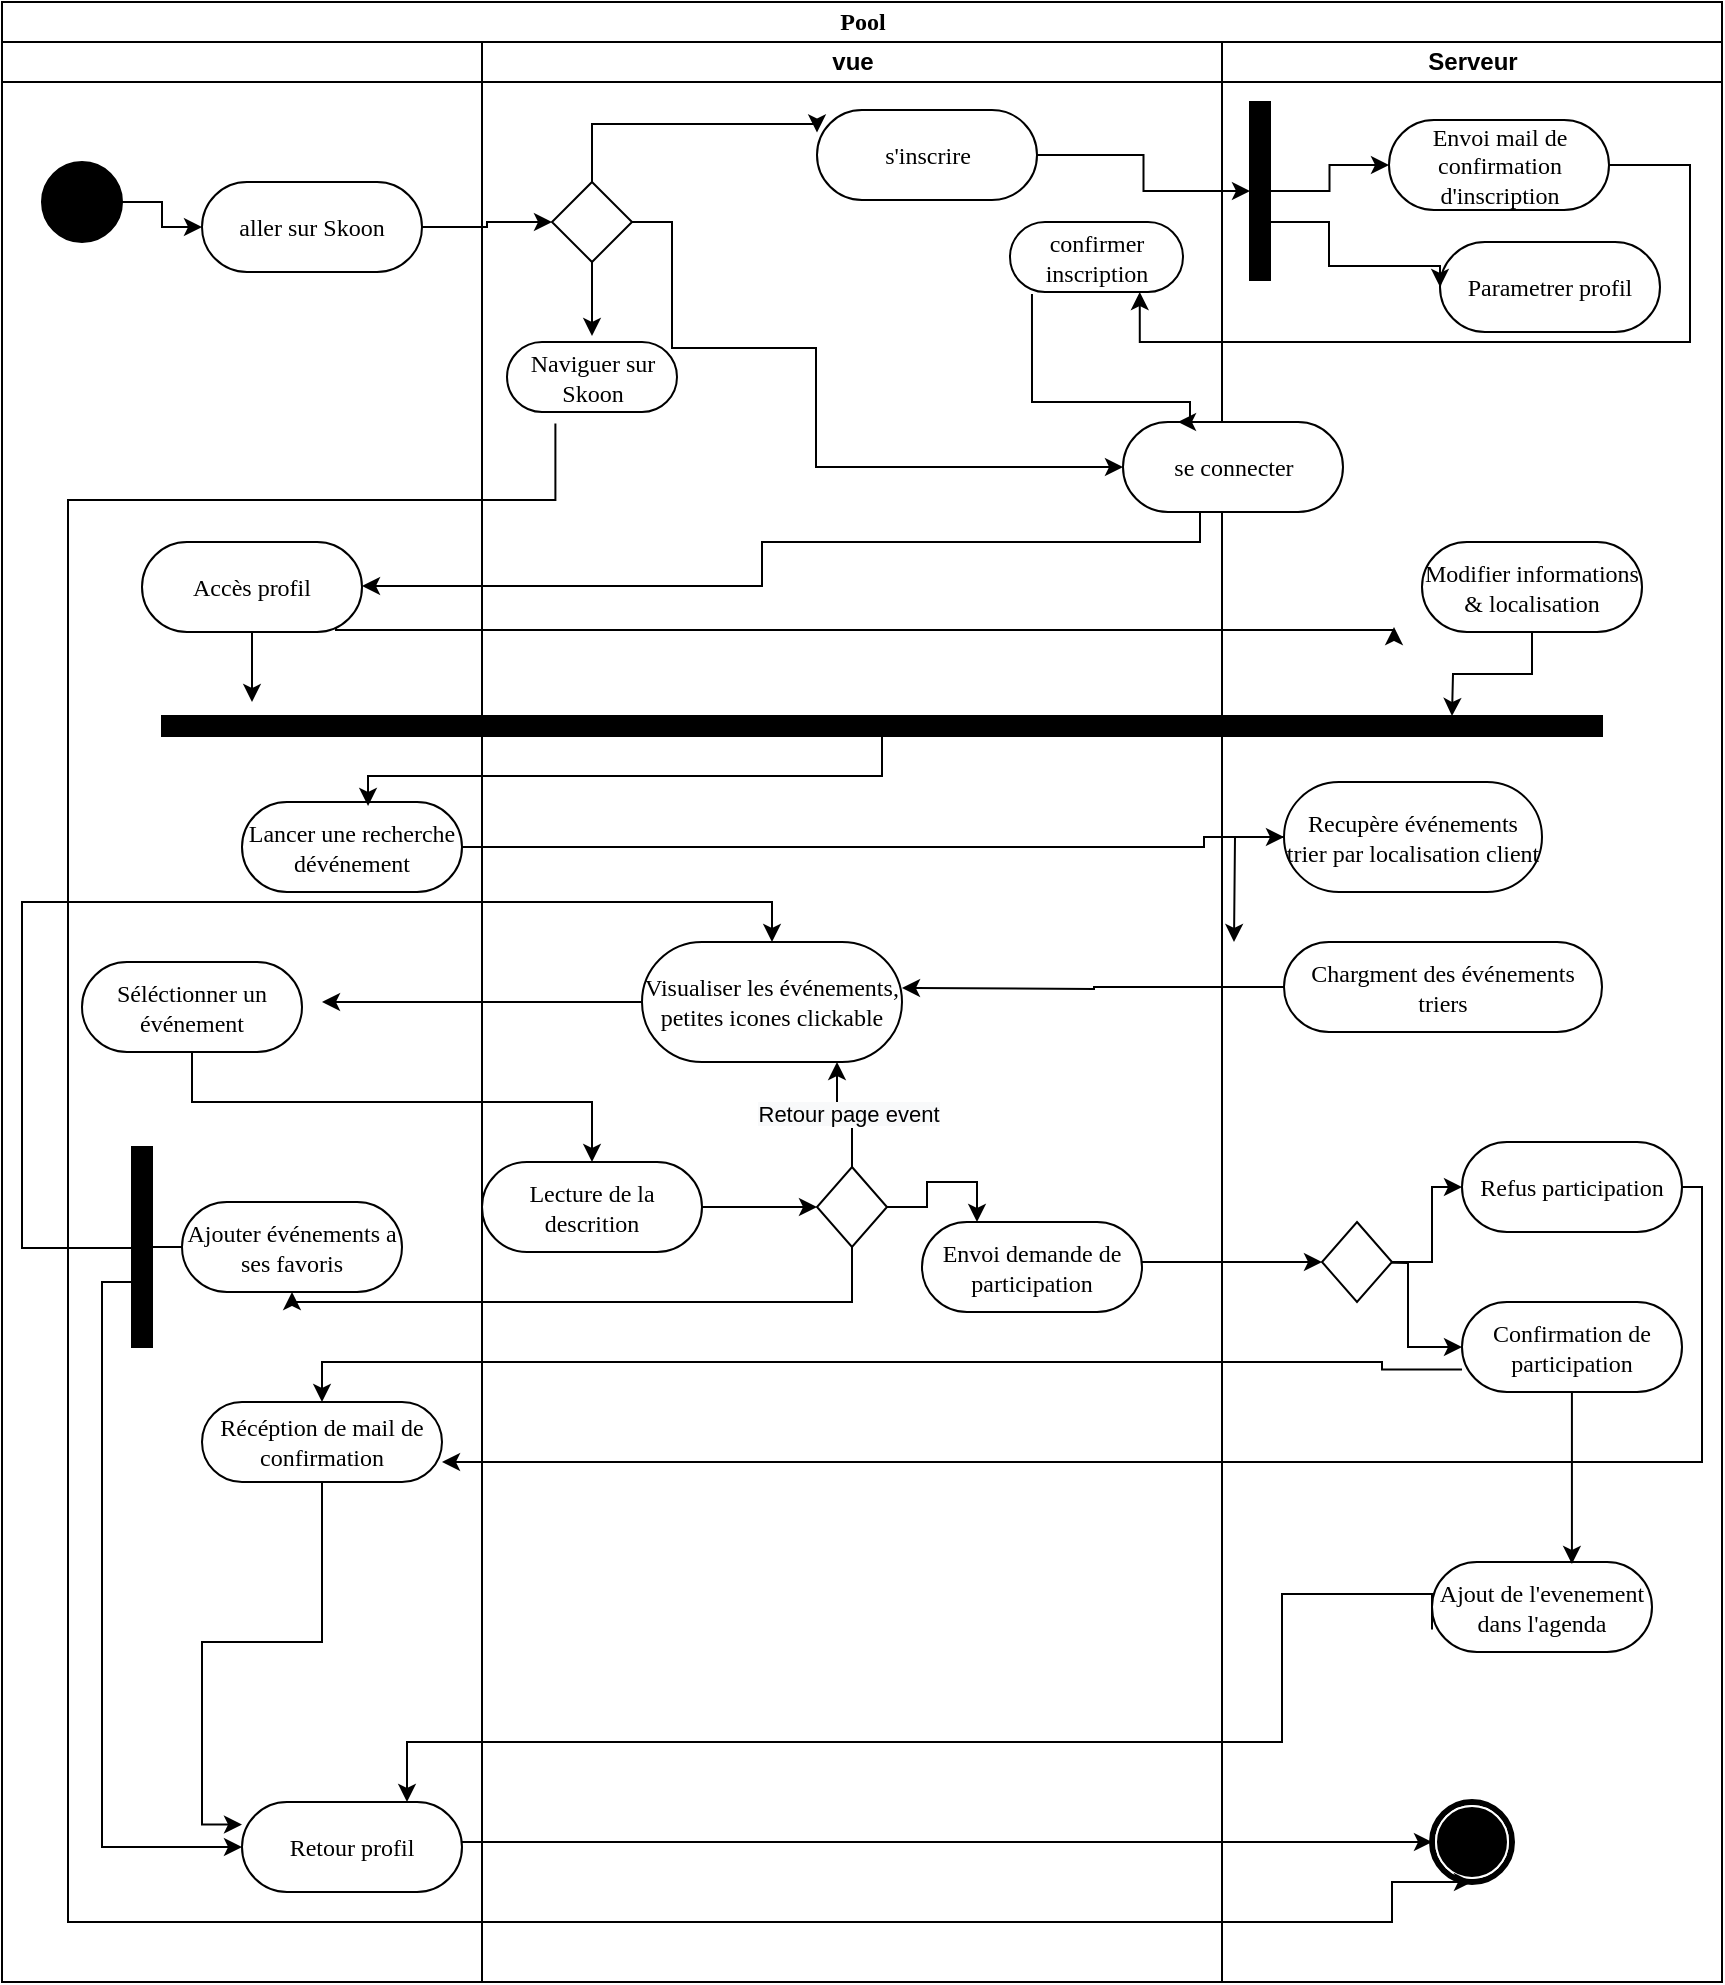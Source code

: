 <mxfile version="14.4.3" type="device"><diagram name="Page-1" id="0783ab3e-0a74-02c8-0abd-f7b4e66b4bec"><mxGraphModel dx="1320" dy="544" grid="1" gridSize="10" guides="1" tooltips="1" connect="1" arrows="1" fold="1" page="1" pageScale="1" pageWidth="850" pageHeight="1100" background="#ffffff" math="0" shadow="0"><root><mxCell id="0"/><mxCell id="1" parent="0"/><mxCell id="1c1d494c118603dd-1" value="Pool" style="swimlane;html=1;childLayout=stackLayout;startSize=20;rounded=0;shadow=0;comic=0;labelBackgroundColor=none;strokeWidth=1;fontFamily=Verdana;fontSize=12;align=center;" parent="1" vertex="1"><mxGeometry x="30" y="20" width="860" height="990" as="geometry"/></mxCell><mxCell id="1c1d494c118603dd-2" value="CLient" style="swimlane;html=1;startSize=20;" parent="1c1d494c118603dd-1" vertex="1"><mxGeometry y="20" width="610" height="970" as="geometry"/></mxCell><mxCell id="1c1d494c118603dd-3" value="vue" style="swimlane;html=1;startSize=20;align=center;" parent="1c1d494c118603dd-2" vertex="1"><mxGeometry x="240" width="370" height="970" as="geometry"/></mxCell><mxCell id="pq7tQY0vfqm4GT2s8NN9-36" value="" style="rounded=0;whiteSpace=wrap;html=1;fillColor=#000000;" parent="1c1d494c118603dd-3" vertex="1"><mxGeometry x="-160" y="337" width="720" height="10" as="geometry"/></mxCell><mxCell id="pq7tQY0vfqm4GT2s8NN9-47" value="Visualiser les événements, petites icones clickable" style="rounded=1;whiteSpace=wrap;html=1;shadow=0;comic=0;labelBackgroundColor=none;strokeWidth=1;fontFamily=Verdana;fontSize=12;align=center;arcSize=50;" parent="1c1d494c118603dd-3" vertex="1"><mxGeometry x="80" y="450" width="130" height="60" as="geometry"/></mxCell><mxCell id="pq7tQY0vfqm4GT2s8NN9-61" style="edgeStyle=orthogonalEdgeStyle;rounded=0;orthogonalLoop=1;jettySize=auto;html=1;entryX=0.75;entryY=1;entryDx=0;entryDy=0;" parent="1c1d494c118603dd-3" source="pq7tQY0vfqm4GT2s8NN9-53" target="pq7tQY0vfqm4GT2s8NN9-47" edge="1"><mxGeometry relative="1" as="geometry"><Array as="points"><mxPoint x="185" y="536"/><mxPoint x="178" y="536"/></Array></mxGeometry></mxCell><mxCell id="cA2ZVEGhTQZ5iOn0fm7k-28" value="&lt;span style=&quot;background-color: rgb(248 , 249 , 250)&quot;&gt;Retour page event&lt;/span&gt;" style="edgeLabel;html=1;align=center;verticalAlign=middle;resizable=0;points=[];" vertex="1" connectable="0" parent="pq7tQY0vfqm4GT2s8NN9-61"><mxGeometry x="-0.373" y="2" relative="1" as="geometry"><mxPoint y="-8" as="offset"/></mxGeometry></mxCell><mxCell id="cA2ZVEGhTQZ5iOn0fm7k-45" style="edgeStyle=orthogonalEdgeStyle;rounded=0;orthogonalLoop=1;jettySize=auto;html=1;entryX=0.25;entryY=0;entryDx=0;entryDy=0;" edge="1" parent="1c1d494c118603dd-3" source="pq7tQY0vfqm4GT2s8NN9-53" target="pq7tQY0vfqm4GT2s8NN9-60"><mxGeometry relative="1" as="geometry"/></mxCell><mxCell id="pq7tQY0vfqm4GT2s8NN9-53" value="" style="rhombus;whiteSpace=wrap;html=1;fillColor=#FFFFFF;" parent="1c1d494c118603dd-3" vertex="1"><mxGeometry x="167.5" y="562.5" width="35" height="40" as="geometry"/></mxCell><mxCell id="pq7tQY0vfqm4GT2s8NN9-58" style="edgeStyle=orthogonalEdgeStyle;rounded=0;orthogonalLoop=1;jettySize=auto;html=1;" parent="1c1d494c118603dd-3" source="pq7tQY0vfqm4GT2s8NN9-51" target="pq7tQY0vfqm4GT2s8NN9-53" edge="1"><mxGeometry relative="1" as="geometry"/></mxCell><mxCell id="pq7tQY0vfqm4GT2s8NN9-51" value="Lecture de la descrition" style="rounded=1;whiteSpace=wrap;html=1;shadow=0;comic=0;labelBackgroundColor=none;strokeWidth=1;fontFamily=Verdana;fontSize=12;align=center;arcSize=50;" parent="1c1d494c118603dd-3" vertex="1"><mxGeometry y="560" width="110" height="45" as="geometry"/></mxCell><mxCell id="cA2ZVEGhTQZ5iOn0fm7k-12" value="Naviguer sur Skoon" style="rounded=1;whiteSpace=wrap;html=1;shadow=0;comic=0;labelBackgroundColor=none;strokeWidth=1;fontFamily=Verdana;fontSize=12;align=center;arcSize=50;" vertex="1" parent="1c1d494c118603dd-3"><mxGeometry x="12.5" y="150" width="85" height="35" as="geometry"/></mxCell><mxCell id="pq7tQY0vfqm4GT2s8NN9-60" value="Envoi demande de participation" style="rounded=1;whiteSpace=wrap;html=1;shadow=0;comic=0;labelBackgroundColor=none;strokeWidth=1;fontFamily=Verdana;fontSize=12;align=center;arcSize=50;" parent="1c1d494c118603dd-3" vertex="1"><mxGeometry x="220" y="590" width="110" height="45" as="geometry"/></mxCell><mxCell id="pq7tQY0vfqm4GT2s8NN9-49" value="Séléctionner un événement" style="rounded=1;whiteSpace=wrap;html=1;shadow=0;comic=0;labelBackgroundColor=none;strokeWidth=1;fontFamily=Verdana;fontSize=12;align=center;arcSize=50;" parent="1c1d494c118603dd-2" vertex="1"><mxGeometry x="40" y="460" width="110" height="45" as="geometry"/></mxCell><mxCell id="pq7tQY0vfqm4GT2s8NN9-50" style="edgeStyle=orthogonalEdgeStyle;rounded=0;orthogonalLoop=1;jettySize=auto;html=1;" parent="1c1d494c118603dd-2" source="pq7tQY0vfqm4GT2s8NN9-49" target="pq7tQY0vfqm4GT2s8NN9-51" edge="1"><mxGeometry relative="1" as="geometry"><mxPoint x="110" y="580" as="targetPoint"/><Array as="points"><mxPoint x="95" y="530"/><mxPoint x="295" y="530"/></Array></mxGeometry></mxCell><mxCell id="pq7tQY0vfqm4GT2s8NN9-46" style="edgeStyle=orthogonalEdgeStyle;rounded=0;orthogonalLoop=1;jettySize=auto;html=1;" parent="1c1d494c118603dd-2" source="pq7tQY0vfqm4GT2s8NN9-45" edge="1"><mxGeometry relative="1" as="geometry"><mxPoint x="450" y="473" as="targetPoint"/></mxGeometry></mxCell><mxCell id="cA2ZVEGhTQZ5iOn0fm7k-36" style="edgeStyle=orthogonalEdgeStyle;rounded=0;orthogonalLoop=1;jettySize=auto;html=1;entryX=0;entryY=0.25;entryDx=0;entryDy=0;" edge="1" parent="1c1d494c118603dd-2" source="pq7tQY0vfqm4GT2s8NN9-63" target="pq7tQY0vfqm4GT2s8NN9-77"><mxGeometry relative="1" as="geometry"/></mxCell><mxCell id="pq7tQY0vfqm4GT2s8NN9-63" value="Récéption de mail de confirmation" style="rounded=1;whiteSpace=wrap;html=1;shadow=0;comic=0;labelBackgroundColor=none;strokeWidth=1;fontFamily=Verdana;fontSize=12;align=center;arcSize=50;" parent="1c1d494c118603dd-2" vertex="1"><mxGeometry x="100" y="680" width="120" height="40" as="geometry"/></mxCell><mxCell id="cA2ZVEGhTQZ5iOn0fm7k-31" style="edgeStyle=orthogonalEdgeStyle;rounded=0;orthogonalLoop=1;jettySize=auto;html=1;entryX=0.5;entryY=0;entryDx=0;entryDy=0;exitX=0.38;exitY=1;exitDx=0;exitDy=0;exitPerimeter=0;" edge="1" parent="1c1d494c118603dd-2" source="cA2ZVEGhTQZ5iOn0fm7k-32" target="pq7tQY0vfqm4GT2s8NN9-47"><mxGeometry relative="1" as="geometry"><Array as="points"><mxPoint x="10" y="603"/><mxPoint x="10" y="430"/><mxPoint x="385" y="430"/></Array></mxGeometry></mxCell><mxCell id="pq7tQY0vfqm4GT2s8NN9-74" value="Ajouter événements a ses favoris" style="rounded=1;whiteSpace=wrap;html=1;shadow=0;comic=0;labelBackgroundColor=none;strokeWidth=1;fontFamily=Verdana;fontSize=12;align=center;arcSize=50;" parent="1c1d494c118603dd-2" vertex="1"><mxGeometry x="90" y="580" width="110" height="45" as="geometry"/></mxCell><mxCell id="pq7tQY0vfqm4GT2s8NN9-78" style="edgeStyle=orthogonalEdgeStyle;rounded=0;orthogonalLoop=1;jettySize=auto;html=1;entryX=0.5;entryY=1;entryDx=0;entryDy=0;" parent="1c1d494c118603dd-2" source="pq7tQY0vfqm4GT2s8NN9-53" target="pq7tQY0vfqm4GT2s8NN9-74" edge="1"><mxGeometry relative="1" as="geometry"><mxPoint x="130" y="610" as="targetPoint"/><Array as="points"><mxPoint x="425" y="630"/><mxPoint x="145" y="630"/></Array></mxGeometry></mxCell><mxCell id="pq7tQY0vfqm4GT2s8NN9-41" value="Lancer une recherche dévénement" style="rounded=1;whiteSpace=wrap;html=1;shadow=0;comic=0;labelBackgroundColor=none;strokeWidth=1;fontFamily=Verdana;fontSize=12;align=center;arcSize=50;" parent="1c1d494c118603dd-2" vertex="1"><mxGeometry x="120" y="380" width="110" height="45" as="geometry"/></mxCell><mxCell id="cA2ZVEGhTQZ5iOn0fm7k-30" style="edgeStyle=orthogonalEdgeStyle;rounded=0;orthogonalLoop=1;jettySize=auto;html=1;entryX=0.573;entryY=0.044;entryDx=0;entryDy=0;entryPerimeter=0;" edge="1" parent="1c1d494c118603dd-2" source="pq7tQY0vfqm4GT2s8NN9-36" target="pq7tQY0vfqm4GT2s8NN9-41"><mxGeometry relative="1" as="geometry"/></mxCell><mxCell id="cA2ZVEGhTQZ5iOn0fm7k-32" value="" style="rounded=0;whiteSpace=wrap;html=1;fillColor=#000000;rotation=90;" vertex="1" parent="1c1d494c118603dd-2"><mxGeometry x="20" y="597.5" width="100" height="10" as="geometry"/></mxCell><mxCell id="pq7tQY0vfqm4GT2s8NN9-77" value="Retour profil" style="rounded=1;whiteSpace=wrap;html=1;shadow=0;comic=0;labelBackgroundColor=none;strokeWidth=1;fontFamily=Verdana;fontSize=12;align=center;arcSize=50;" parent="1c1d494c118603dd-2" vertex="1"><mxGeometry x="120" y="880" width="110" height="45" as="geometry"/></mxCell><mxCell id="cA2ZVEGhTQZ5iOn0fm7k-44" style="edgeStyle=orthogonalEdgeStyle;rounded=0;orthogonalLoop=1;jettySize=auto;html=1;" edge="1" parent="1c1d494c118603dd-2" source="cA2ZVEGhTQZ5iOn0fm7k-21"><mxGeometry relative="1" as="geometry"><mxPoint x="725" y="337" as="targetPoint"/></mxGeometry></mxCell><mxCell id="cA2ZVEGhTQZ5iOn0fm7k-61" style="edgeStyle=orthogonalEdgeStyle;rounded=0;orthogonalLoop=1;jettySize=auto;html=1;exitX=0.75;exitY=1;exitDx=0;exitDy=0;entryX=0;entryY=0.5;entryDx=0;entryDy=0;" edge="1" parent="1c1d494c118603dd-2" source="cA2ZVEGhTQZ5iOn0fm7k-32" target="pq7tQY0vfqm4GT2s8NN9-77"><mxGeometry relative="1" as="geometry"><mxPoint x="20" y="910" as="targetPoint"/><Array as="points"><mxPoint x="65" y="620"/><mxPoint x="50" y="620"/><mxPoint x="50" y="903"/></Array></mxGeometry></mxCell><mxCell id="cA2ZVEGhTQZ5iOn0fm7k-41" style="edgeStyle=orthogonalEdgeStyle;rounded=0;orthogonalLoop=1;jettySize=auto;html=1;entryX=0;entryY=0.5;entryDx=0;entryDy=0;" edge="1" parent="1c1d494c118603dd-1" source="pq7tQY0vfqm4GT2s8NN9-77" target="60571a20871a0731-5"><mxGeometry relative="1" as="geometry"><Array as="points"><mxPoint x="370" y="920"/><mxPoint x="370" y="920"/></Array></mxGeometry></mxCell><mxCell id="pq7tQY0vfqm4GT2s8NN9-42" style="edgeStyle=orthogonalEdgeStyle;rounded=0;orthogonalLoop=1;jettySize=auto;html=1;entryX=0;entryY=0.5;entryDx=0;entryDy=0;" parent="1c1d494c118603dd-1" source="pq7tQY0vfqm4GT2s8NN9-41" edge="1" target="pq7tQY0vfqm4GT2s8NN9-43"><mxGeometry relative="1" as="geometry"><mxPoint x="560" y="422.5" as="targetPoint"/><Array as="points"><mxPoint x="601" y="423"/></Array></mxGeometry></mxCell><mxCell id="cA2ZVEGhTQZ5iOn0fm7k-42" style="edgeStyle=orthogonalEdgeStyle;rounded=0;orthogonalLoop=1;jettySize=auto;html=1;entryX=0.75;entryY=0;entryDx=0;entryDy=0;exitX=0;exitY=0.75;exitDx=0;exitDy=0;" edge="1" parent="1c1d494c118603dd-1" source="pq7tQY0vfqm4GT2s8NN9-69" target="pq7tQY0vfqm4GT2s8NN9-77"><mxGeometry relative="1" as="geometry"><Array as="points"><mxPoint x="640" y="796"/><mxPoint x="640" y="870"/><mxPoint x="203" y="870"/></Array></mxGeometry></mxCell><mxCell id="cA2ZVEGhTQZ5iOn0fm7k-56" style="edgeStyle=orthogonalEdgeStyle;rounded=0;orthogonalLoop=1;jettySize=auto;html=1;exitX=0;exitY=0.75;exitDx=0;exitDy=0;" edge="1" parent="1c1d494c118603dd-1" source="cA2ZVEGhTQZ5iOn0fm7k-38" target="pq7tQY0vfqm4GT2s8NN9-63"><mxGeometry relative="1" as="geometry"><Array as="points"><mxPoint x="690" y="680"/><mxPoint x="160" y="680"/></Array></mxGeometry></mxCell><mxCell id="cA2ZVEGhTQZ5iOn0fm7k-55" style="edgeStyle=orthogonalEdgeStyle;rounded=0;orthogonalLoop=1;jettySize=auto;html=1;" edge="1" parent="1c1d494c118603dd-1" source="cA2ZVEGhTQZ5iOn0fm7k-53"><mxGeometry relative="1" as="geometry"><mxPoint x="220" y="730" as="targetPoint"/><Array as="points"><mxPoint x="850" y="593"/><mxPoint x="850" y="730"/><mxPoint x="220" y="730"/></Array></mxGeometry></mxCell><mxCell id="1c1d494c118603dd-4" value="Serveur" style="swimlane;html=1;startSize=20;" parent="1c1d494c118603dd-1" vertex="1"><mxGeometry x="610" y="20" width="250" height="970" as="geometry"/></mxCell><mxCell id="60571a20871a0731-5" value="" style="shape=mxgraph.bpmn.shape;html=1;verticalLabelPosition=bottom;labelBackgroundColor=#ffffff;verticalAlign=top;perimeter=ellipsePerimeter;outline=end;symbol=terminate;rounded=0;shadow=0;comic=0;strokeWidth=1;fontFamily=Verdana;fontSize=12;align=center;" parent="1c1d494c118603dd-4" vertex="1"><mxGeometry x="105" y="880" width="40" height="40" as="geometry"/></mxCell><mxCell id="pq7tQY0vfqm4GT2s8NN9-43" value="Recupère événements trier par localisation client" style="rounded=1;whiteSpace=wrap;html=1;shadow=0;comic=0;labelBackgroundColor=none;strokeWidth=1;fontFamily=Verdana;fontSize=12;align=center;arcSize=50;" parent="1c1d494c118603dd-4" vertex="1"><mxGeometry x="31" y="370" width="129" height="55" as="geometry"/></mxCell><mxCell id="pq7tQY0vfqm4GT2s8NN9-45" value="Chargment des événements triers" style="rounded=1;whiteSpace=wrap;html=1;shadow=0;comic=0;labelBackgroundColor=none;strokeWidth=1;fontFamily=Verdana;fontSize=12;align=center;arcSize=50;" parent="1c1d494c118603dd-4" vertex="1"><mxGeometry x="31" y="450" width="159" height="45" as="geometry"/></mxCell><mxCell id="pq7tQY0vfqm4GT2s8NN9-69" value="Ajout de l'evenement dans l'agenda" style="rounded=1;whiteSpace=wrap;html=1;shadow=0;comic=0;labelBackgroundColor=none;strokeWidth=1;fontFamily=Verdana;fontSize=12;align=center;arcSize=50;" parent="1c1d494c118603dd-4" vertex="1"><mxGeometry x="105" y="760" width="110" height="45" as="geometry"/></mxCell><mxCell id="cA2ZVEGhTQZ5iOn0fm7k-21" value="Modifier informations &amp;amp; localisation" style="rounded=1;whiteSpace=wrap;html=1;shadow=0;comic=0;labelBackgroundColor=none;strokeWidth=1;fontFamily=Verdana;fontSize=12;align=center;arcSize=50;" vertex="1" parent="1c1d494c118603dd-4"><mxGeometry x="100" y="250" width="110" height="45" as="geometry"/></mxCell><mxCell id="cA2ZVEGhTQZ5iOn0fm7k-59" style="edgeStyle=orthogonalEdgeStyle;rounded=0;orthogonalLoop=1;jettySize=auto;html=1;entryX=0.636;entryY=0.022;entryDx=0;entryDy=0;entryPerimeter=0;" edge="1" parent="1c1d494c118603dd-4" source="cA2ZVEGhTQZ5iOn0fm7k-38" target="pq7tQY0vfqm4GT2s8NN9-69"><mxGeometry relative="1" as="geometry"/></mxCell><mxCell id="cA2ZVEGhTQZ5iOn0fm7k-38" value="Confirmation de participation" style="rounded=1;whiteSpace=wrap;html=1;shadow=0;comic=0;labelBackgroundColor=none;strokeWidth=1;fontFamily=Verdana;fontSize=12;align=center;arcSize=50;" vertex="1" parent="1c1d494c118603dd-4"><mxGeometry x="120" y="630" width="110" height="45" as="geometry"/></mxCell><mxCell id="cA2ZVEGhTQZ5iOn0fm7k-48" style="edgeStyle=orthogonalEdgeStyle;rounded=0;orthogonalLoop=1;jettySize=auto;html=1;entryX=0;entryY=0.5;entryDx=0;entryDy=0;" edge="1" parent="1c1d494c118603dd-4" target="cA2ZVEGhTQZ5iOn0fm7k-38"><mxGeometry relative="1" as="geometry"><mxPoint x="65" y="610" as="sourcePoint"/></mxGeometry></mxCell><mxCell id="cA2ZVEGhTQZ5iOn0fm7k-50" value="" style="rhombus;whiteSpace=wrap;html=1;fillColor=#FFFFFF;" vertex="1" parent="1c1d494c118603dd-4"><mxGeometry x="50" y="590" width="35" height="40" as="geometry"/></mxCell><mxCell id="cA2ZVEGhTQZ5iOn0fm7k-53" value="Refus participation" style="rounded=1;whiteSpace=wrap;html=1;shadow=0;comic=0;labelBackgroundColor=none;strokeWidth=1;fontFamily=Verdana;fontSize=12;align=center;arcSize=50;" vertex="1" parent="1c1d494c118603dd-4"><mxGeometry x="120" y="550" width="110" height="45" as="geometry"/></mxCell><mxCell id="cA2ZVEGhTQZ5iOn0fm7k-52" style="edgeStyle=orthogonalEdgeStyle;rounded=0;orthogonalLoop=1;jettySize=auto;html=1;" edge="1" parent="1c1d494c118603dd-4" source="cA2ZVEGhTQZ5iOn0fm7k-50" target="cA2ZVEGhTQZ5iOn0fm7k-53"><mxGeometry relative="1" as="geometry"><mxPoint x="110" y="580" as="targetPoint"/></mxGeometry></mxCell><mxCell id="cA2ZVEGhTQZ5iOn0fm7k-49" style="edgeStyle=orthogonalEdgeStyle;rounded=0;orthogonalLoop=1;jettySize=auto;html=1;entryX=0;entryY=0.5;entryDx=0;entryDy=0;" edge="1" parent="1c1d494c118603dd-1" source="pq7tQY0vfqm4GT2s8NN9-60" target="cA2ZVEGhTQZ5iOn0fm7k-50"><mxGeometry relative="1" as="geometry"><mxPoint x="620" y="632.5" as="targetPoint"/><Array as="points"><mxPoint x="590" y="630"/><mxPoint x="590" y="630"/></Array></mxGeometry></mxCell><mxCell id="pq7tQY0vfqm4GT2s8NN9-44" style="edgeStyle=orthogonalEdgeStyle;rounded=0;orthogonalLoop=1;jettySize=auto;html=1;" parent="1" source="pq7tQY0vfqm4GT2s8NN9-43" edge="1"><mxGeometry relative="1" as="geometry"><mxPoint x="646" y="490" as="targetPoint"/></mxGeometry></mxCell><mxCell id="pq7tQY0vfqm4GT2s8NN9-48" style="edgeStyle=orthogonalEdgeStyle;rounded=0;orthogonalLoop=1;jettySize=auto;html=1;" parent="1" source="pq7tQY0vfqm4GT2s8NN9-47" edge="1"><mxGeometry relative="1" as="geometry"><mxPoint x="190" y="520" as="targetPoint"/></mxGeometry></mxCell><mxCell id="cA2ZVEGhTQZ5iOn0fm7k-1" style="edgeStyle=orthogonalEdgeStyle;rounded=0;orthogonalLoop=1;jettySize=auto;html=1;entryX=0.5;entryY=1;entryDx=0;entryDy=0;" edge="1" parent="1" target="60571a20871a0731-5"><mxGeometry relative="1" as="geometry"><mxPoint x="306.7" y="230.8" as="sourcePoint"/><mxPoint x="750" y="980" as="targetPoint"/><Array as="points"><mxPoint x="307" y="269"/><mxPoint x="63" y="269"/><mxPoint x="63" y="980"/><mxPoint x="725" y="980"/></Array></mxGeometry></mxCell><mxCell id="cA2ZVEGhTQZ5iOn0fm7k-2" value="" style="endArrow=classic;html=1;exitX=0.5;exitY=1;exitDx=0;exitDy=0;" edge="1" parent="1" source="cA2ZVEGhTQZ5iOn0fm7k-11"><mxGeometry width="50" height="50" relative="1" as="geometry"><mxPoint x="410" y="190" as="sourcePoint"/><mxPoint x="325" y="187" as="targetPoint"/></mxGeometry></mxCell><mxCell id="cA2ZVEGhTQZ5iOn0fm7k-3" value="" style="endArrow=classic;html=1;exitX=0.5;exitY=1;exitDx=0;exitDy=0;" edge="1" parent="1" source="cA2ZVEGhTQZ5iOn0fm7k-8"><mxGeometry width="50" height="50" relative="1" as="geometry"><mxPoint x="410" y="270" as="sourcePoint"/><mxPoint x="155" y="370" as="targetPoint"/></mxGeometry></mxCell><mxCell id="cA2ZVEGhTQZ5iOn0fm7k-4" style="edgeStyle=orthogonalEdgeStyle;rounded=0;orthogonalLoop=1;jettySize=auto;html=1;entryX=0;entryY=0.5;entryDx=0;entryDy=0;" edge="1" parent="1" source="cA2ZVEGhTQZ5iOn0fm7k-5" target="cA2ZVEGhTQZ5iOn0fm7k-11"><mxGeometry relative="1" as="geometry"/></mxCell><mxCell id="cA2ZVEGhTQZ5iOn0fm7k-5" value="aller sur Skoon" style="rounded=1;whiteSpace=wrap;html=1;shadow=0;comic=0;labelBackgroundColor=none;strokeWidth=1;fontFamily=Verdana;fontSize=12;align=center;arcSize=50;" vertex="1" parent="1"><mxGeometry x="130" y="110" width="110" height="45" as="geometry"/></mxCell><mxCell id="cA2ZVEGhTQZ5iOn0fm7k-6" value="" style="ellipse;whiteSpace=wrap;html=1;rounded=0;shadow=0;comic=0;labelBackgroundColor=none;strokeWidth=1;fillColor=#000000;fontFamily=Verdana;fontSize=12;align=center;" vertex="1" parent="1"><mxGeometry x="50" y="100" width="40" height="40" as="geometry"/></mxCell><mxCell id="cA2ZVEGhTQZ5iOn0fm7k-7" style="edgeStyle=orthogonalEdgeStyle;rounded=0;orthogonalLoop=1;jettySize=auto;html=1;entryX=0;entryY=0.5;entryDx=0;entryDy=0;exitX=0.918;exitY=0.933;exitDx=0;exitDy=0;exitPerimeter=0;" edge="1" parent="1"><mxGeometry relative="1" as="geometry"><mxPoint x="196.98" y="331.985" as="sourcePoint"/><mxPoint x="726" y="332.5" as="targetPoint"/><Array as="points"><mxPoint x="197" y="334"/><mxPoint x="726" y="334"/></Array></mxGeometry></mxCell><mxCell id="cA2ZVEGhTQZ5iOn0fm7k-8" value="Accès profil" style="rounded=1;whiteSpace=wrap;html=1;shadow=0;comic=0;labelBackgroundColor=none;strokeWidth=1;fontFamily=Verdana;fontSize=12;align=center;arcSize=50;" vertex="1" parent="1"><mxGeometry x="100" y="290" width="110" height="45" as="geometry"/></mxCell><mxCell id="cA2ZVEGhTQZ5iOn0fm7k-9" style="edgeStyle=orthogonalEdgeStyle;rounded=0;orthogonalLoop=1;jettySize=auto;html=1;entryX=0;entryY=0.25;entryDx=0;entryDy=0;" edge="1" parent="1" source="cA2ZVEGhTQZ5iOn0fm7k-11" target="cA2ZVEGhTQZ5iOn0fm7k-15"><mxGeometry relative="1" as="geometry"><Array as="points"><mxPoint x="325" y="81"/></Array></mxGeometry></mxCell><mxCell id="cA2ZVEGhTQZ5iOn0fm7k-10" style="edgeStyle=orthogonalEdgeStyle;rounded=0;orthogonalLoop=1;jettySize=auto;html=1;entryX=0;entryY=0.5;entryDx=0;entryDy=0;" edge="1" parent="1" source="cA2ZVEGhTQZ5iOn0fm7k-11" target="cA2ZVEGhTQZ5iOn0fm7k-22"><mxGeometry relative="1" as="geometry"><mxPoint x="139" y="168" as="targetPoint"/><Array as="points"><mxPoint x="365" y="130"/><mxPoint x="365" y="193"/><mxPoint x="437" y="193"/></Array></mxGeometry></mxCell><mxCell id="cA2ZVEGhTQZ5iOn0fm7k-11" value="" style="rhombus;whiteSpace=wrap;html=1;" vertex="1" parent="1"><mxGeometry x="305" y="110" width="40" height="40" as="geometry"/></mxCell><mxCell id="cA2ZVEGhTQZ5iOn0fm7k-14" style="edgeStyle=orthogonalEdgeStyle;rounded=0;orthogonalLoop=1;jettySize=auto;html=1;entryX=0.5;entryY=1;entryDx=0;entryDy=0;" edge="1" parent="1" source="cA2ZVEGhTQZ5iOn0fm7k-15" target="cA2ZVEGhTQZ5iOn0fm7k-19"><mxGeometry relative="1" as="geometry"/></mxCell><mxCell id="cA2ZVEGhTQZ5iOn0fm7k-15" value="s'inscrire" style="rounded=1;whiteSpace=wrap;html=1;shadow=0;comic=0;labelBackgroundColor=none;strokeWidth=1;fontFamily=Verdana;fontSize=12;align=center;arcSize=50;" vertex="1" parent="1"><mxGeometry x="437.5" y="74" width="110" height="45" as="geometry"/></mxCell><mxCell id="cA2ZVEGhTQZ5iOn0fm7k-16" value="Parametrer profil" style="rounded=1;whiteSpace=wrap;html=1;shadow=0;comic=0;labelBackgroundColor=none;strokeWidth=1;fontFamily=Verdana;fontSize=12;align=center;arcSize=50;" vertex="1" parent="1"><mxGeometry x="749" y="140" width="110" height="45" as="geometry"/></mxCell><mxCell id="cA2ZVEGhTQZ5iOn0fm7k-17" style="edgeStyle=orthogonalEdgeStyle;rounded=0;orthogonalLoop=1;jettySize=auto;html=1;entryX=0;entryY=0.5;entryDx=0;entryDy=0;" edge="1" parent="1" source="cA2ZVEGhTQZ5iOn0fm7k-19" target="cA2ZVEGhTQZ5iOn0fm7k-20"><mxGeometry relative="1" as="geometry"/></mxCell><mxCell id="cA2ZVEGhTQZ5iOn0fm7k-18" style="edgeStyle=orthogonalEdgeStyle;rounded=0;orthogonalLoop=1;jettySize=auto;html=1;entryX=0;entryY=0.5;entryDx=0;entryDy=0;" edge="1" parent="1" source="cA2ZVEGhTQZ5iOn0fm7k-19" target="cA2ZVEGhTQZ5iOn0fm7k-16"><mxGeometry relative="1" as="geometry"><Array as="points"><mxPoint x="693.5" y="130"/><mxPoint x="693.5" y="152"/></Array></mxGeometry></mxCell><mxCell id="cA2ZVEGhTQZ5iOn0fm7k-19" value="" style="rounded=0;whiteSpace=wrap;html=1;fillColor=#000000;direction=south;" vertex="1" parent="1"><mxGeometry x="654" y="70" width="10" height="89" as="geometry"/></mxCell><mxCell id="cA2ZVEGhTQZ5iOn0fm7k-20" value="Envoi mail de confirmation d'inscription" style="rounded=1;whiteSpace=wrap;html=1;shadow=0;comic=0;labelBackgroundColor=none;strokeWidth=1;fontFamily=Verdana;fontSize=12;align=center;arcSize=50;" vertex="1" parent="1"><mxGeometry x="723.5" y="79" width="110" height="45" as="geometry"/></mxCell><mxCell id="cA2ZVEGhTQZ5iOn0fm7k-22" value="se connecter" style="rounded=1;whiteSpace=wrap;html=1;shadow=0;comic=0;labelBackgroundColor=none;strokeWidth=1;fontFamily=Verdana;fontSize=12;align=center;arcSize=50;" vertex="1" parent="1"><mxGeometry x="590.5" y="230" width="110" height="45" as="geometry"/></mxCell><mxCell id="cA2ZVEGhTQZ5iOn0fm7k-23" style="edgeStyle=orthogonalEdgeStyle;rounded=0;orthogonalLoop=1;jettySize=auto;html=1;exitX=0.127;exitY=1.029;exitDx=0;exitDy=0;exitPerimeter=0;entryX=0.25;entryY=0;entryDx=0;entryDy=0;" edge="1" parent="1" source="cA2ZVEGhTQZ5iOn0fm7k-24" target="cA2ZVEGhTQZ5iOn0fm7k-22"><mxGeometry relative="1" as="geometry"><mxPoint x="371" y="180" as="targetPoint"/><Array as="points"><mxPoint x="545" y="220"/><mxPoint x="624" y="220"/><mxPoint x="624" y="230"/></Array></mxGeometry></mxCell><mxCell id="cA2ZVEGhTQZ5iOn0fm7k-24" value="confirmer inscription" style="rounded=1;whiteSpace=wrap;html=1;shadow=0;comic=0;labelBackgroundColor=none;strokeWidth=1;fontFamily=Verdana;fontSize=12;align=center;arcSize=50;" vertex="1" parent="1"><mxGeometry x="534" y="130" width="86.5" height="35" as="geometry"/></mxCell><mxCell id="cA2ZVEGhTQZ5iOn0fm7k-25" style="edgeStyle=orthogonalEdgeStyle;rounded=0;orthogonalLoop=1;jettySize=auto;html=1;entryX=0.75;entryY=1;entryDx=0;entryDy=0;" edge="1" parent="1" source="cA2ZVEGhTQZ5iOn0fm7k-20" target="cA2ZVEGhTQZ5iOn0fm7k-24"><mxGeometry relative="1" as="geometry"><Array as="points"><mxPoint x="874" y="102"/><mxPoint x="874" y="190"/><mxPoint x="599" y="190"/></Array></mxGeometry></mxCell><mxCell id="cA2ZVEGhTQZ5iOn0fm7k-26" style="edgeStyle=orthogonalEdgeStyle;rounded=0;orthogonalLoop=1;jettySize=auto;html=1;" edge="1" parent="1" source="cA2ZVEGhTQZ5iOn0fm7k-22" target="cA2ZVEGhTQZ5iOn0fm7k-8"><mxGeometry relative="1" as="geometry"><mxPoint x="189" y="263" as="targetPoint"/><Array as="points"><mxPoint x="629" y="290"/><mxPoint x="410" y="290"/><mxPoint x="410" y="312"/></Array><mxPoint x="719" y="210" as="sourcePoint"/></mxGeometry></mxCell><mxCell id="cA2ZVEGhTQZ5iOn0fm7k-27" style="edgeStyle=orthogonalEdgeStyle;rounded=0;orthogonalLoop=1;jettySize=auto;html=1;entryX=0;entryY=0.5;entryDx=0;entryDy=0;" edge="1" parent="1" source="cA2ZVEGhTQZ5iOn0fm7k-6" target="cA2ZVEGhTQZ5iOn0fm7k-5"><mxGeometry relative="1" as="geometry"><mxPoint x="100" y="70" as="targetPoint"/></mxGeometry></mxCell><mxCell id="cA2ZVEGhTQZ5iOn0fm7k-35" style="edgeStyle=orthogonalEdgeStyle;rounded=0;orthogonalLoop=1;jettySize=auto;html=1;" edge="1" parent="1" source="pq7tQY0vfqm4GT2s8NN9-74"><mxGeometry relative="1" as="geometry"><mxPoint x="100" y="643" as="targetPoint"/></mxGeometry></mxCell></root></mxGraphModel></diagram></mxfile>